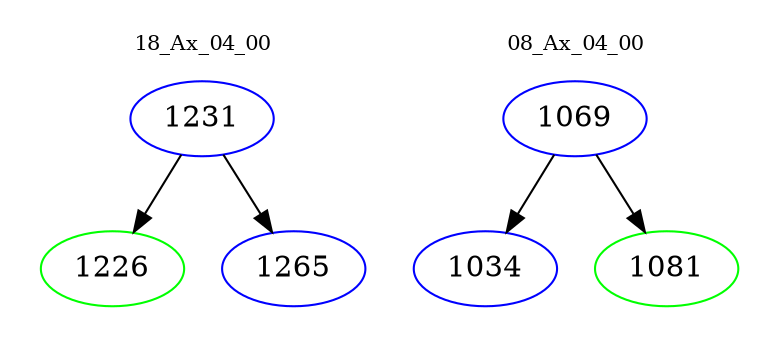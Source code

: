 digraph{
subgraph cluster_0 {
color = white
label = "18_Ax_04_00";
fontsize=10;
T0_1231 [label="1231", color="blue"]
T0_1231 -> T0_1226 [color="black"]
T0_1226 [label="1226", color="green"]
T0_1231 -> T0_1265 [color="black"]
T0_1265 [label="1265", color="blue"]
}
subgraph cluster_1 {
color = white
label = "08_Ax_04_00";
fontsize=10;
T1_1069 [label="1069", color="blue"]
T1_1069 -> T1_1034 [color="black"]
T1_1034 [label="1034", color="blue"]
T1_1069 -> T1_1081 [color="black"]
T1_1081 [label="1081", color="green"]
}
}
